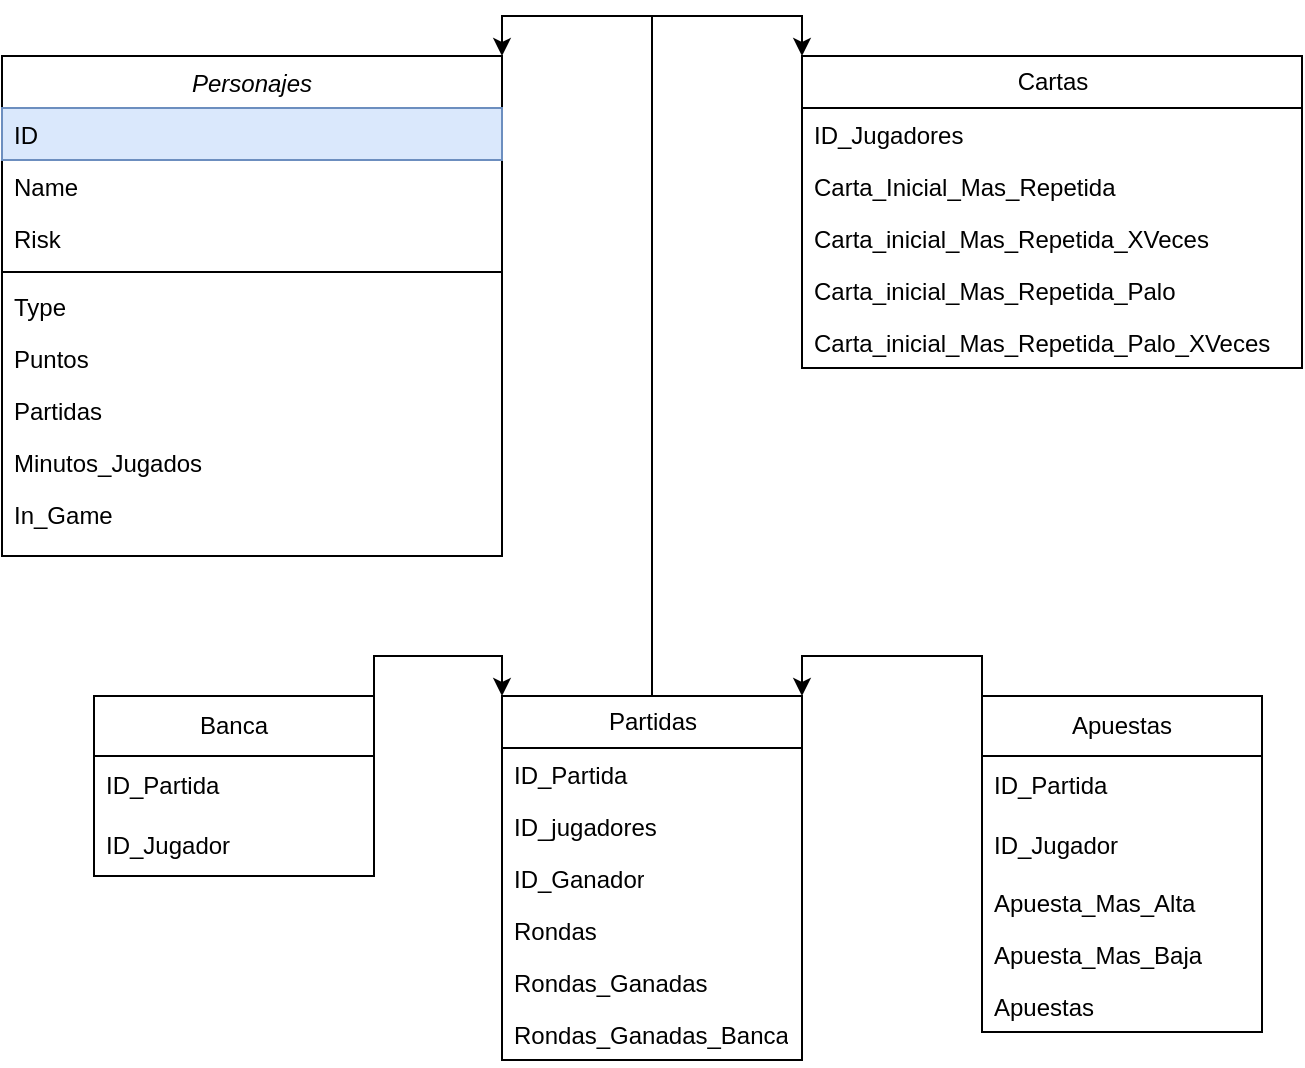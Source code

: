 <mxfile version="24.8.3">
  <diagram id="C5RBs43oDa-KdzZeNtuy" name="Page-1">
    <mxGraphModel grid="1" page="1" gridSize="10" guides="1" tooltips="1" connect="1" arrows="1" fold="1" pageScale="1" pageWidth="827" pageHeight="1169" math="0" shadow="0">
      <root>
        <mxCell id="WIyWlLk6GJQsqaUBKTNV-0" />
        <mxCell id="WIyWlLk6GJQsqaUBKTNV-1" parent="WIyWlLk6GJQsqaUBKTNV-0" />
        <mxCell id="zkfFHV4jXpPFQw0GAbJ--0" value="Personajes" style="swimlane;fontStyle=2;align=center;verticalAlign=top;childLayout=stackLayout;horizontal=1;startSize=26;horizontalStack=0;resizeParent=1;resizeLast=0;collapsible=1;marginBottom=0;rounded=0;shadow=0;strokeWidth=1;" vertex="1" parent="WIyWlLk6GJQsqaUBKTNV-1">
          <mxGeometry x="164" y="180" width="250" height="250" as="geometry">
            <mxRectangle x="230" y="140" width="160" height="26" as="alternateBounds" />
          </mxGeometry>
        </mxCell>
        <mxCell id="zkfFHV4jXpPFQw0GAbJ--1" value="ID" style="text;align=left;verticalAlign=top;spacingLeft=4;spacingRight=4;overflow=hidden;rotatable=0;points=[[0,0.5],[1,0.5]];portConstraint=eastwest;fillColor=#dae8fc;strokeColor=#6c8ebf;" vertex="1" parent="zkfFHV4jXpPFQw0GAbJ--0">
          <mxGeometry y="26" width="250" height="26" as="geometry" />
        </mxCell>
        <mxCell id="zkfFHV4jXpPFQw0GAbJ--2" value="Name" style="text;align=left;verticalAlign=top;spacingLeft=4;spacingRight=4;overflow=hidden;rotatable=0;points=[[0,0.5],[1,0.5]];portConstraint=eastwest;rounded=0;shadow=0;html=0;" vertex="1" parent="zkfFHV4jXpPFQw0GAbJ--0">
          <mxGeometry y="52" width="250" height="26" as="geometry" />
        </mxCell>
        <mxCell id="zkfFHV4jXpPFQw0GAbJ--3" value="Risk" style="text;align=left;verticalAlign=top;spacingLeft=4;spacingRight=4;overflow=hidden;rotatable=0;points=[[0,0.5],[1,0.5]];portConstraint=eastwest;rounded=0;shadow=0;html=0;" vertex="1" parent="zkfFHV4jXpPFQw0GAbJ--0">
          <mxGeometry y="78" width="250" height="26" as="geometry" />
        </mxCell>
        <mxCell id="zkfFHV4jXpPFQw0GAbJ--4" value="" style="line;html=1;strokeWidth=1;align=left;verticalAlign=middle;spacingTop=-1;spacingLeft=3;spacingRight=3;rotatable=0;labelPosition=right;points=[];portConstraint=eastwest;" vertex="1" parent="zkfFHV4jXpPFQw0GAbJ--0">
          <mxGeometry y="104" width="250" height="8" as="geometry" />
        </mxCell>
        <mxCell id="zkfFHV4jXpPFQw0GAbJ--5" value="Type" style="text;align=left;verticalAlign=top;spacingLeft=4;spacingRight=4;overflow=hidden;rotatable=0;points=[[0,0.5],[1,0.5]];portConstraint=eastwest;" vertex="1" parent="zkfFHV4jXpPFQw0GAbJ--0">
          <mxGeometry y="112" width="250" height="26" as="geometry" />
        </mxCell>
        <mxCell id="RId7dKqBkSNvAV7XGn4d-0" value="Puntos" style="text;align=left;verticalAlign=top;spacingLeft=4;spacingRight=4;overflow=hidden;rotatable=0;points=[[0,0.5],[1,0.5]];portConstraint=eastwest;" vertex="1" parent="zkfFHV4jXpPFQw0GAbJ--0">
          <mxGeometry y="138" width="250" height="26" as="geometry" />
        </mxCell>
        <mxCell id="RId7dKqBkSNvAV7XGn4d-1" value="Partidas" style="text;align=left;verticalAlign=top;spacingLeft=4;spacingRight=4;overflow=hidden;rotatable=0;points=[[0,0.5],[1,0.5]];portConstraint=eastwest;" vertex="1" parent="zkfFHV4jXpPFQw0GAbJ--0">
          <mxGeometry y="164" width="250" height="26" as="geometry" />
        </mxCell>
        <mxCell id="RId7dKqBkSNvAV7XGn4d-2" value="Minutos_Jugados" style="text;align=left;verticalAlign=top;spacingLeft=4;spacingRight=4;overflow=hidden;rotatable=0;points=[[0,0.5],[1,0.5]];portConstraint=eastwest;" vertex="1" parent="zkfFHV4jXpPFQw0GAbJ--0">
          <mxGeometry y="190" width="250" height="26" as="geometry" />
        </mxCell>
        <mxCell id="RId7dKqBkSNvAV7XGn4d-7" value="In_Game" style="text;align=left;verticalAlign=top;spacingLeft=4;spacingRight=4;overflow=hidden;rotatable=0;points=[[0,0.5],[1,0.5]];portConstraint=eastwest;" vertex="1" parent="zkfFHV4jXpPFQw0GAbJ--0">
          <mxGeometry y="216" width="250" height="26" as="geometry" />
        </mxCell>
        <mxCell id="RId7dKqBkSNvAV7XGn4d-3" value="Cartas" style="swimlane;fontStyle=0;childLayout=stackLayout;horizontal=1;startSize=26;fillColor=none;horizontalStack=0;resizeParent=1;resizeParentMax=0;resizeLast=0;collapsible=1;marginBottom=0;html=1;" vertex="1" parent="WIyWlLk6GJQsqaUBKTNV-1">
          <mxGeometry x="564" y="180" width="250" height="156" as="geometry" />
        </mxCell>
        <mxCell id="RId7dKqBkSNvAV7XGn4d-45" value="ID_Jugadores" style="text;strokeColor=none;fillColor=none;align=left;verticalAlign=top;spacingLeft=4;spacingRight=4;overflow=hidden;rotatable=0;points=[[0,0.5],[1,0.5]];portConstraint=eastwest;whiteSpace=wrap;html=1;" vertex="1" parent="RId7dKqBkSNvAV7XGn4d-3">
          <mxGeometry y="26" width="250" height="26" as="geometry" />
        </mxCell>
        <mxCell id="RId7dKqBkSNvAV7XGn4d-4" value="Carta_Inicial_Mas_Repetida" style="text;strokeColor=none;fillColor=none;align=left;verticalAlign=top;spacingLeft=4;spacingRight=4;overflow=hidden;rotatable=0;points=[[0,0.5],[1,0.5]];portConstraint=eastwest;whiteSpace=wrap;html=1;" vertex="1" parent="RId7dKqBkSNvAV7XGn4d-3">
          <mxGeometry y="52" width="250" height="26" as="geometry" />
        </mxCell>
        <mxCell id="RId7dKqBkSNvAV7XGn4d-9" value="Carta_inicial_Mas_Repetida_XVeces" style="text;align=left;verticalAlign=top;spacingLeft=4;spacingRight=4;overflow=hidden;rotatable=0;points=[[0,0.5],[1,0.5]];portConstraint=eastwest;" vertex="1" parent="RId7dKqBkSNvAV7XGn4d-3">
          <mxGeometry y="78" width="250" height="26" as="geometry" />
        </mxCell>
        <mxCell id="RId7dKqBkSNvAV7XGn4d-10" value="Carta_inicial_Mas_Repetida_Palo" style="text;align=left;verticalAlign=top;spacingLeft=4;spacingRight=4;overflow=hidden;rotatable=0;points=[[0,0.5],[1,0.5]];portConstraint=eastwest;" vertex="1" parent="RId7dKqBkSNvAV7XGn4d-3">
          <mxGeometry y="104" width="250" height="26" as="geometry" />
        </mxCell>
        <mxCell id="RId7dKqBkSNvAV7XGn4d-11" value="Carta_inicial_Mas_Repetida_Palo_XVeces" style="text;align=left;verticalAlign=top;spacingLeft=4;spacingRight=4;overflow=hidden;rotatable=0;points=[[0,0.5],[1,0.5]];portConstraint=eastwest;" vertex="1" parent="RId7dKqBkSNvAV7XGn4d-3">
          <mxGeometry y="130" width="250" height="26" as="geometry" />
        </mxCell>
        <mxCell id="F11YYXOdhhBt7InE2VkJ-13" style="edgeStyle=orthogonalEdgeStyle;rounded=0;orthogonalLoop=1;jettySize=auto;html=1;exitX=0.5;exitY=0;exitDx=0;exitDy=0;entryX=1;entryY=0;entryDx=0;entryDy=0;" edge="1" parent="WIyWlLk6GJQsqaUBKTNV-1" source="RId7dKqBkSNvAV7XGn4d-12" target="zkfFHV4jXpPFQw0GAbJ--0">
          <mxGeometry relative="1" as="geometry" />
        </mxCell>
        <mxCell id="F11YYXOdhhBt7InE2VkJ-14" style="edgeStyle=orthogonalEdgeStyle;rounded=0;orthogonalLoop=1;jettySize=auto;html=1;exitX=0.5;exitY=0;exitDx=0;exitDy=0;entryX=0;entryY=0;entryDx=0;entryDy=0;" edge="1" parent="WIyWlLk6GJQsqaUBKTNV-1" source="RId7dKqBkSNvAV7XGn4d-12" target="RId7dKqBkSNvAV7XGn4d-3">
          <mxGeometry relative="1" as="geometry" />
        </mxCell>
        <mxCell id="RId7dKqBkSNvAV7XGn4d-12" value="Partidas" style="swimlane;fontStyle=0;childLayout=stackLayout;horizontal=1;startSize=26;fillColor=none;horizontalStack=0;resizeParent=1;resizeParentMax=0;resizeLast=0;collapsible=1;marginBottom=0;html=1;" vertex="1" parent="WIyWlLk6GJQsqaUBKTNV-1">
          <mxGeometry x="414" y="500" width="150" height="182" as="geometry" />
        </mxCell>
        <mxCell id="RId7dKqBkSNvAV7XGn4d-13" value="ID_Partida" style="text;strokeColor=none;fillColor=none;align=left;verticalAlign=top;spacingLeft=4;spacingRight=4;overflow=hidden;rotatable=0;points=[[0,0.5],[1,0.5]];portConstraint=eastwest;whiteSpace=wrap;html=1;" vertex="1" parent="RId7dKqBkSNvAV7XGn4d-12">
          <mxGeometry y="26" width="150" height="26" as="geometry" />
        </mxCell>
        <mxCell id="RId7dKqBkSNvAV7XGn4d-30" value="ID_jugadores" style="text;strokeColor=none;fillColor=none;align=left;verticalAlign=top;spacingLeft=4;spacingRight=4;overflow=hidden;rotatable=0;points=[[0,0.5],[1,0.5]];portConstraint=eastwest;whiteSpace=wrap;html=1;" vertex="1" parent="RId7dKqBkSNvAV7XGn4d-12">
          <mxGeometry y="52" width="150" height="26" as="geometry" />
        </mxCell>
        <mxCell id="F11YYXOdhhBt7InE2VkJ-6" value="ID_Ganador" style="text;strokeColor=none;fillColor=none;align=left;verticalAlign=top;spacingLeft=4;spacingRight=4;overflow=hidden;rotatable=0;points=[[0,0.5],[1,0.5]];portConstraint=eastwest;whiteSpace=wrap;html=1;" vertex="1" parent="RId7dKqBkSNvAV7XGn4d-12">
          <mxGeometry y="78" width="150" height="26" as="geometry" />
        </mxCell>
        <mxCell id="RId7dKqBkSNvAV7XGn4d-47" value="Rondas" style="text;strokeColor=none;fillColor=none;align=left;verticalAlign=top;spacingLeft=4;spacingRight=4;overflow=hidden;rotatable=0;points=[[0,0.5],[1,0.5]];portConstraint=eastwest;whiteSpace=wrap;html=1;" vertex="1" parent="RId7dKqBkSNvAV7XGn4d-12">
          <mxGeometry y="104" width="150" height="26" as="geometry" />
        </mxCell>
        <mxCell id="RId7dKqBkSNvAV7XGn4d-31" value="Rondas_Ganadas" style="text;strokeColor=none;fillColor=none;align=left;verticalAlign=top;spacingLeft=4;spacingRight=4;overflow=hidden;rotatable=0;points=[[0,0.5],[1,0.5]];portConstraint=eastwest;whiteSpace=wrap;html=1;" vertex="1" parent="RId7dKqBkSNvAV7XGn4d-12">
          <mxGeometry y="130" width="150" height="26" as="geometry" />
        </mxCell>
        <mxCell id="RId7dKqBkSNvAV7XGn4d-37" value="Rondas_Ganadas_Banca" style="text;strokeColor=none;fillColor=none;align=left;verticalAlign=top;spacingLeft=4;spacingRight=4;overflow=hidden;rotatable=0;points=[[0,0.5],[1,0.5]];portConstraint=eastwest;whiteSpace=wrap;html=1;" vertex="1" parent="RId7dKqBkSNvAV7XGn4d-12">
          <mxGeometry y="156" width="150" height="26" as="geometry" />
        </mxCell>
        <mxCell id="F11YYXOdhhBt7InE2VkJ-5" style="edgeStyle=orthogonalEdgeStyle;rounded=0;orthogonalLoop=1;jettySize=auto;html=1;exitX=0;exitY=0;exitDx=0;exitDy=0;entryX=1;entryY=0;entryDx=0;entryDy=0;" edge="1" parent="WIyWlLk6GJQsqaUBKTNV-1" source="F11YYXOdhhBt7InE2VkJ-0" target="RId7dKqBkSNvAV7XGn4d-12">
          <mxGeometry relative="1" as="geometry" />
        </mxCell>
        <mxCell id="F11YYXOdhhBt7InE2VkJ-0" value="Apuestas" style="swimlane;fontStyle=0;childLayout=stackLayout;horizontal=1;startSize=30;horizontalStack=0;resizeParent=1;resizeParentMax=0;resizeLast=0;collapsible=1;marginBottom=0;whiteSpace=wrap;html=1;" vertex="1" parent="WIyWlLk6GJQsqaUBKTNV-1">
          <mxGeometry x="654" y="500" width="140" height="168" as="geometry" />
        </mxCell>
        <mxCell id="F11YYXOdhhBt7InE2VkJ-1" value="ID_Partida" style="text;strokeColor=none;fillColor=none;align=left;verticalAlign=middle;spacingLeft=4;spacingRight=4;overflow=hidden;points=[[0,0.5],[1,0.5]];portConstraint=eastwest;rotatable=0;whiteSpace=wrap;html=1;" vertex="1" parent="F11YYXOdhhBt7InE2VkJ-0">
          <mxGeometry y="30" width="140" height="30" as="geometry" />
        </mxCell>
        <mxCell id="F11YYXOdhhBt7InE2VkJ-2" value="ID_Jugador" style="text;strokeColor=none;fillColor=none;align=left;verticalAlign=middle;spacingLeft=4;spacingRight=4;overflow=hidden;points=[[0,0.5],[1,0.5]];portConstraint=eastwest;rotatable=0;whiteSpace=wrap;html=1;" vertex="1" parent="F11YYXOdhhBt7InE2VkJ-0">
          <mxGeometry y="60" width="140" height="30" as="geometry" />
        </mxCell>
        <mxCell id="RId7dKqBkSNvAV7XGn4d-17" value="Apuesta_Mas_Alta" style="text;strokeColor=none;fillColor=none;align=left;verticalAlign=top;spacingLeft=4;spacingRight=4;overflow=hidden;rotatable=0;points=[[0,0.5],[1,0.5]];portConstraint=eastwest;whiteSpace=wrap;html=1;" vertex="1" parent="F11YYXOdhhBt7InE2VkJ-0">
          <mxGeometry y="90" width="140" height="26" as="geometry" />
        </mxCell>
        <mxCell id="RId7dKqBkSNvAV7XGn4d-28" value="Apuesta_Mas_Baja" style="text;strokeColor=none;fillColor=none;align=left;verticalAlign=top;spacingLeft=4;spacingRight=4;overflow=hidden;rotatable=0;points=[[0,0.5],[1,0.5]];portConstraint=eastwest;whiteSpace=wrap;html=1;" vertex="1" parent="F11YYXOdhhBt7InE2VkJ-0">
          <mxGeometry y="116" width="140" height="26" as="geometry" />
        </mxCell>
        <mxCell id="RId7dKqBkSNvAV7XGn4d-35" value="Apuestas" style="text;strokeColor=none;fillColor=none;align=left;verticalAlign=top;spacingLeft=4;spacingRight=4;overflow=hidden;rotatable=0;points=[[0,0.5],[1,0.5]];portConstraint=eastwest;whiteSpace=wrap;html=1;" vertex="1" parent="F11YYXOdhhBt7InE2VkJ-0">
          <mxGeometry y="142" width="140" height="26" as="geometry" />
        </mxCell>
        <mxCell id="F11YYXOdhhBt7InE2VkJ-11" style="edgeStyle=orthogonalEdgeStyle;rounded=0;orthogonalLoop=1;jettySize=auto;html=1;exitX=1;exitY=0;exitDx=0;exitDy=0;entryX=0;entryY=0;entryDx=0;entryDy=0;" edge="1" parent="WIyWlLk6GJQsqaUBKTNV-1" source="F11YYXOdhhBt7InE2VkJ-7" target="RId7dKqBkSNvAV7XGn4d-12">
          <mxGeometry relative="1" as="geometry" />
        </mxCell>
        <mxCell id="F11YYXOdhhBt7InE2VkJ-7" value="Banca" style="swimlane;fontStyle=0;childLayout=stackLayout;horizontal=1;startSize=30;horizontalStack=0;resizeParent=1;resizeParentMax=0;resizeLast=0;collapsible=1;marginBottom=0;whiteSpace=wrap;html=1;" vertex="1" parent="WIyWlLk6GJQsqaUBKTNV-1">
          <mxGeometry x="210" y="500" width="140" height="90" as="geometry" />
        </mxCell>
        <mxCell id="F11YYXOdhhBt7InE2VkJ-8" value="ID_Partida" style="text;strokeColor=none;fillColor=none;align=left;verticalAlign=middle;spacingLeft=4;spacingRight=4;overflow=hidden;points=[[0,0.5],[1,0.5]];portConstraint=eastwest;rotatable=0;whiteSpace=wrap;html=1;" vertex="1" parent="F11YYXOdhhBt7InE2VkJ-7">
          <mxGeometry y="30" width="140" height="30" as="geometry" />
        </mxCell>
        <mxCell id="F11YYXOdhhBt7InE2VkJ-9" value="ID_Jugador" style="text;strokeColor=none;fillColor=none;align=left;verticalAlign=middle;spacingLeft=4;spacingRight=4;overflow=hidden;points=[[0,0.5],[1,0.5]];portConstraint=eastwest;rotatable=0;whiteSpace=wrap;html=1;" vertex="1" parent="F11YYXOdhhBt7InE2VkJ-7">
          <mxGeometry y="60" width="140" height="30" as="geometry" />
        </mxCell>
      </root>
    </mxGraphModel>
  </diagram>
</mxfile>
